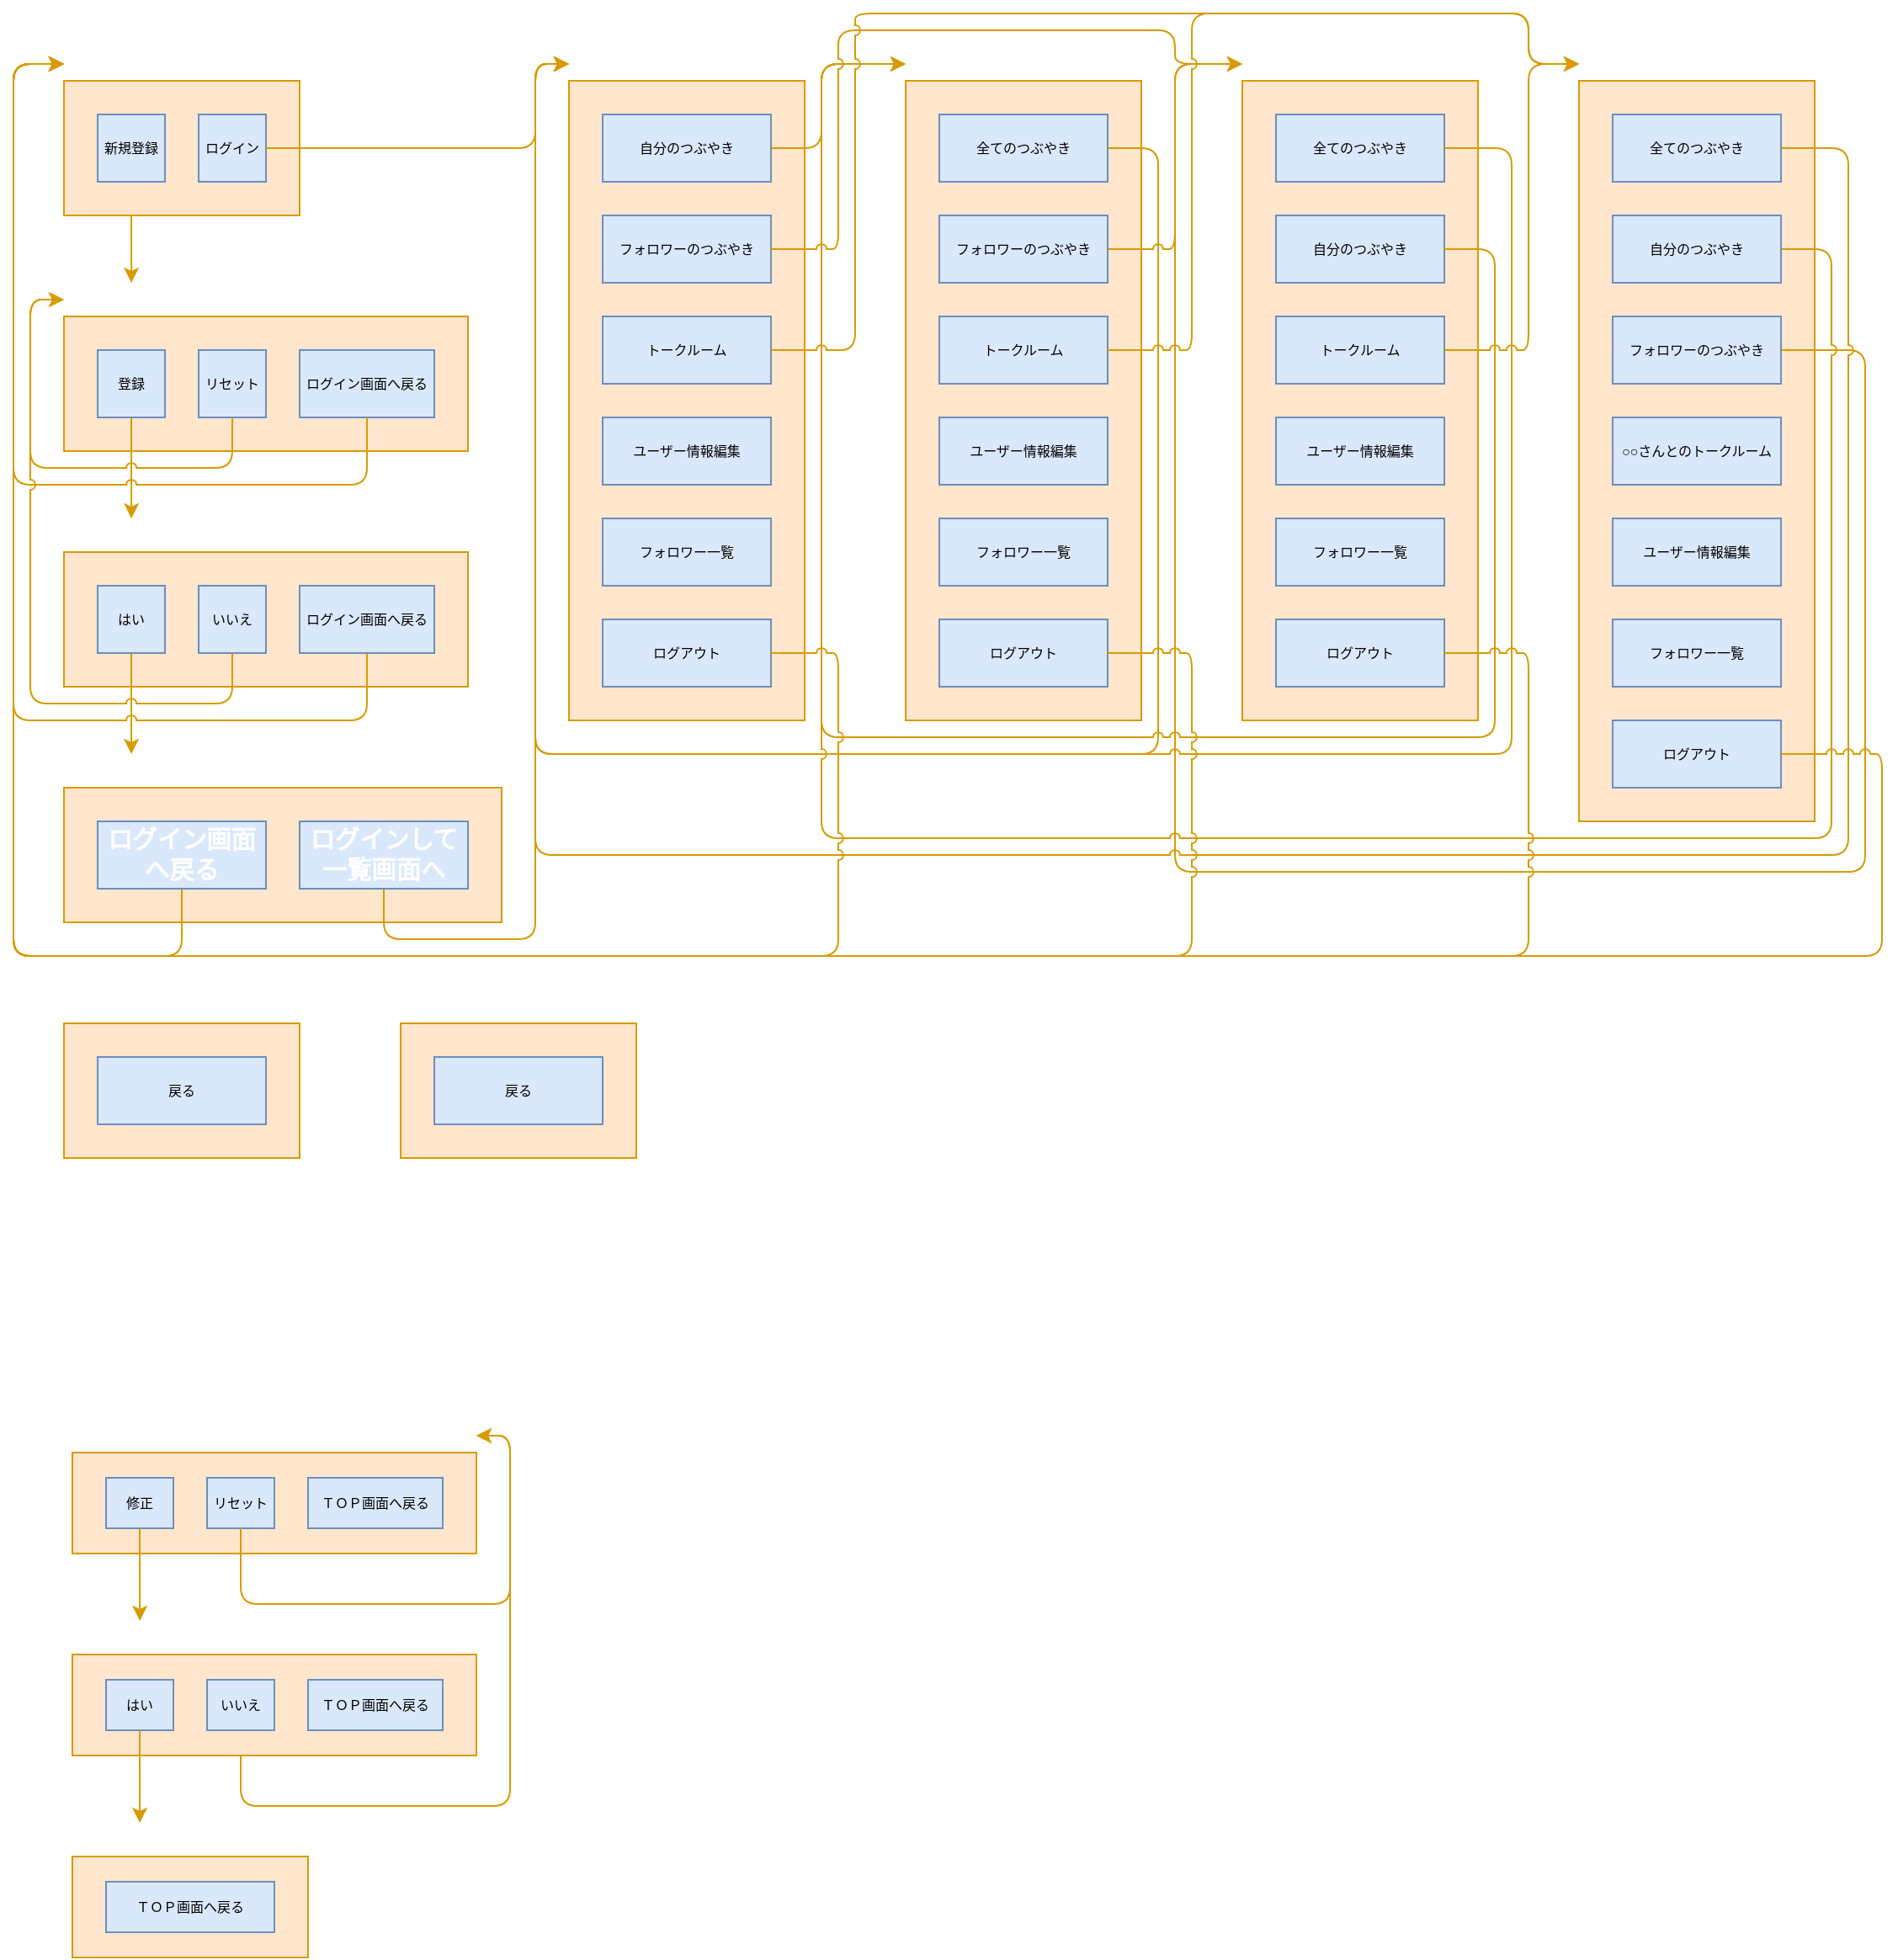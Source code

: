<mxfile>
    <diagram id="AWOF95vfsN2YZdQ41-am" name="ページ1">
        <mxGraphModel dx="771" dy="437" grid="1" gridSize="5" guides="1" tooltips="1" connect="1" arrows="1" fold="1" page="1" pageScale="1" pageWidth="1169" pageHeight="827" math="0" shadow="0">
            <root>
                <mxCell id="0"/>
                <mxCell id="1" parent="0"/>
                <mxCell id="156" value="" style="rounded=0;whiteSpace=wrap;html=1;fontSize=8;fillColor=#ffe6cc;strokeColor=#d79b00;container=0;" vertex="1" parent="1">
                    <mxGeometry x="960" y="60" width="140" height="440" as="geometry"/>
                </mxCell>
                <mxCell id="177" value="" style="endArrow=classic;html=1;fontColor=#000000;edgeStyle=orthogonalEdgeStyle;fillColor=#ffe6cc;strokeColor=#d79b00;entryX=0;entryY=0.5;entryDx=0;entryDy=0;startArrow=none;rounded=1;jumpStyle=arc;exitX=1;exitY=0.5;exitDx=0;exitDy=0;" edge="1" parent="1" source="157" target="146">
                    <mxGeometry width="50" height="50" relative="1" as="geometry">
                        <mxPoint x="1085" y="165.0" as="sourcePoint"/>
                        <mxPoint x="565" y="55" as="targetPoint"/>
                        <Array as="points">
                            <mxPoint x="1130" y="220"/>
                            <mxPoint x="1130" y="530"/>
                            <mxPoint x="720" y="530"/>
                            <mxPoint x="720" y="50"/>
                        </Array>
                    </mxGeometry>
                </mxCell>
                <mxCell id="147" value="" style="rounded=0;whiteSpace=wrap;html=1;fontSize=8;fillColor=#ffe6cc;strokeColor=#d79b00;container=0;" vertex="1" parent="1">
                    <mxGeometry x="760" y="60" width="140" height="380" as="geometry"/>
                </mxCell>
                <mxCell id="94" value="" style="rounded=0;whiteSpace=wrap;html=1;fontSize=8;fillColor=#ffe6cc;strokeColor=#d79b00;container=0;" parent="1" vertex="1">
                    <mxGeometry x="360" y="60" width="140" height="380" as="geometry"/>
                </mxCell>
                <mxCell id="138" value="" style="rounded=0;whiteSpace=wrap;html=1;fontSize=8;fillColor=#ffe6cc;strokeColor=#d79b00;container=0;" vertex="1" parent="1">
                    <mxGeometry x="560" y="60" width="140" height="380" as="geometry"/>
                </mxCell>
                <mxCell id="78" value="" style="rounded=0;whiteSpace=wrap;html=1;fontSize=8;fillColor=#ffe6cc;strokeColor=#d79b00;container=0;" parent="1" vertex="1">
                    <mxGeometry x="60" y="480" width="260" height="80" as="geometry"/>
                </mxCell>
                <mxCell id="65" value="" style="rounded=0;whiteSpace=wrap;html=1;fontSize=8;fillColor=#ffe6cc;strokeColor=#d79b00;container=0;" parent="1" vertex="1">
                    <mxGeometry x="60" y="200" width="240" height="80" as="geometry"/>
                </mxCell>
                <mxCell id="72" value="" style="rounded=0;whiteSpace=wrap;html=1;fontSize=8;fillColor=#ffe6cc;strokeColor=#d79b00;container=0;" parent="1" vertex="1">
                    <mxGeometry x="60" y="340" width="240" height="80" as="geometry"/>
                </mxCell>
                <mxCell id="86" value="" style="endArrow=classic;html=1;fontSize=8;fontColor=#FFFFFF;fillColor=#ffe6cc;strokeColor=#d79b00;exitX=0.5;exitY=1;exitDx=0;exitDy=0;entryX=0.167;entryY=0;entryDx=0;entryDy=0;entryPerimeter=0;" parent="1" source="59" target="64" edge="1">
                    <mxGeometry width="50" height="50" relative="1" as="geometry">
                        <mxPoint x="180" y="140" as="sourcePoint"/>
                        <mxPoint x="100" y="150" as="targetPoint"/>
                        <Array as="points">
                            <mxPoint x="100" y="140"/>
                        </Array>
                    </mxGeometry>
                </mxCell>
                <mxCell id="87" value="" style="endArrow=classic;html=1;fontSize=8;fontColor=#FFFFFF;fillColor=#ffe6cc;strokeColor=#d79b00;exitX=0.5;exitY=1;exitDx=0;exitDy=0;entryX=0.167;entryY=0;entryDx=0;entryDy=0;entryPerimeter=0;" parent="1" source="66" target="71" edge="1">
                    <mxGeometry width="50" height="50" relative="1" as="geometry">
                        <mxPoint x="120" y="240" as="sourcePoint"/>
                        <mxPoint x="100" y="270" as="targetPoint"/>
                    </mxGeometry>
                </mxCell>
                <mxCell id="88" value="" style="endArrow=classic;html=1;fontSize=8;fontColor=#FFFFFF;fillColor=#ffe6cc;strokeColor=#d79b00;exitX=0.5;exitY=1;exitDx=0;exitDy=0;entryX=0.286;entryY=0;entryDx=0;entryDy=0;entryPerimeter=0;" parent="1" source="73" target="77" edge="1">
                    <mxGeometry width="50" height="50" relative="1" as="geometry">
                        <mxPoint x="129.79" y="420" as="sourcePoint"/>
                        <mxPoint x="110" y="430" as="targetPoint"/>
                    </mxGeometry>
                </mxCell>
                <mxCell id="89" value="" style="endArrow=classic;html=1;fontColor=#000000;edgeStyle=orthogonalEdgeStyle;fillColor=#ffe6cc;strokeColor=#d79b00;exitX=0.5;exitY=1;exitDx=0;exitDy=0;entryX=0;entryY=0.5;entryDx=0;entryDy=0;startArrow=none;jumpStyle=arc;" parent="1" source="75" target="53" edge="1">
                    <mxGeometry width="50" height="50" relative="1" as="geometry">
                        <mxPoint x="360" y="390" as="sourcePoint"/>
                        <mxPoint x="320" y="215" as="targetPoint"/>
                        <Array as="points">
                            <mxPoint x="240" y="440"/>
                            <mxPoint x="30" y="440"/>
                            <mxPoint x="30" y="50"/>
                        </Array>
                    </mxGeometry>
                </mxCell>
                <mxCell id="90" value="" style="endArrow=classic;html=1;fontColor=#000000;edgeStyle=orthogonalEdgeStyle;fillColor=#ffe6cc;strokeColor=#d79b00;exitX=0.5;exitY=1;exitDx=0;exitDy=0;entryX=0;entryY=0.5;entryDx=0;entryDy=0;startArrow=none;" parent="1" source="83" target="53" edge="1">
                    <mxGeometry width="50" height="50" relative="1" as="geometry">
                        <mxPoint x="280" y="425" as="sourcePoint"/>
                        <mxPoint x="240" y="130" as="targetPoint"/>
                        <Array as="points">
                            <mxPoint x="130" y="580"/>
                            <mxPoint x="30" y="580"/>
                            <mxPoint x="30" y="50"/>
                        </Array>
                    </mxGeometry>
                </mxCell>
                <mxCell id="oCPEhIQWPrA4YWk7pMoZ-118" value="" style="group" parent="1" vertex="1" connectable="0">
                    <mxGeometry x="65" y="855" width="240" height="80" as="geometry"/>
                </mxCell>
                <mxCell id="oCPEhIQWPrA4YWk7pMoZ-119" value="ユーザー情報編集画面" style="text;html=1;strokeColor=none;fillColor=none;align=left;verticalAlign=middle;whiteSpace=wrap;rounded=0;fontSize=8;fontColor=#FFFFFF;fontStyle=1;container=0;" parent="oCPEhIQWPrA4YWk7pMoZ-118" vertex="1">
                    <mxGeometry width="240" height="20" as="geometry"/>
                </mxCell>
                <mxCell id="oCPEhIQWPrA4YWk7pMoZ-120" value="" style="rounded=0;whiteSpace=wrap;html=1;fontSize=8;fillColor=#ffe6cc;strokeColor=#d79b00;container=0;" parent="oCPEhIQWPrA4YWk7pMoZ-118" vertex="1">
                    <mxGeometry y="20" width="240" height="60" as="geometry"/>
                </mxCell>
                <mxCell id="oCPEhIQWPrA4YWk7pMoZ-121" value="修正" style="whiteSpace=wrap;html=1;fillColor=#dae8fc;strokeColor=#6c8ebf;fontColor=#000000;fontSize=8;container=0;" parent="oCPEhIQWPrA4YWk7pMoZ-118" vertex="1">
                    <mxGeometry x="20" y="35" width="40" height="30" as="geometry"/>
                </mxCell>
                <mxCell id="oCPEhIQWPrA4YWk7pMoZ-122" value="リセット" style="whiteSpace=wrap;html=1;fillColor=#dae8fc;strokeColor=#6c8ebf;fontColor=#000000;fontSize=8;container=0;" parent="oCPEhIQWPrA4YWk7pMoZ-118" vertex="1">
                    <mxGeometry x="80" y="35" width="40" height="30" as="geometry"/>
                </mxCell>
                <mxCell id="oCPEhIQWPrA4YWk7pMoZ-123" value="ＴＯＰ画面へ戻る" style="whiteSpace=wrap;html=1;fillColor=#dae8fc;strokeColor=#6c8ebf;fontColor=#000000;fontSize=8;" parent="oCPEhIQWPrA4YWk7pMoZ-118" vertex="1">
                    <mxGeometry x="140" y="35" width="80" height="30" as="geometry"/>
                </mxCell>
                <mxCell id="oCPEhIQWPrA4YWk7pMoZ-124" value="" style="endArrow=classic;html=1;fontColor=#000000;edgeStyle=orthogonalEdgeStyle;fillColor=#ffe6cc;strokeColor=#d79b00;exitX=0.5;exitY=1;exitDx=0;exitDy=0;entryX=1;entryY=0.5;entryDx=0;entryDy=0;startArrow=none;jumpStyle=arc;" parent="oCPEhIQWPrA4YWk7pMoZ-118" source="oCPEhIQWPrA4YWk7pMoZ-122" target="oCPEhIQWPrA4YWk7pMoZ-119" edge="1">
                    <mxGeometry width="50" height="50" relative="1" as="geometry">
                        <mxPoint x="110" y="195" as="sourcePoint"/>
                        <mxPoint x="130" y="20" as="targetPoint"/>
                        <Array as="points">
                            <mxPoint x="100" y="110"/>
                            <mxPoint x="260" y="110"/>
                            <mxPoint x="260" y="10"/>
                        </Array>
                    </mxGeometry>
                </mxCell>
                <mxCell id="oCPEhIQWPrA4YWk7pMoZ-136" value="" style="endArrow=classic;html=1;fontSize=8;fontColor=#FFFFFF;fillColor=#ffe6cc;strokeColor=#d79b00;exitX=0.5;exitY=1;exitDx=0;exitDy=0;entryX=0.167;entryY=0;entryDx=0;entryDy=0;entryPerimeter=0;" parent="1" source="oCPEhIQWPrA4YWk7pMoZ-121" target="oCPEhIQWPrA4YWk7pMoZ-126" edge="1">
                    <mxGeometry width="50" height="50" relative="1" as="geometry">
                        <mxPoint x="125" y="935" as="sourcePoint"/>
                        <mxPoint x="105" y="965" as="targetPoint"/>
                    </mxGeometry>
                </mxCell>
                <mxCell id="oCPEhIQWPrA4YWk7pMoZ-138" value="" style="endArrow=classic;html=1;fontColor=#000000;edgeStyle=orthogonalEdgeStyle;fillColor=#ffe6cc;strokeColor=#d79b00;exitX=0.5;exitY=1;exitDx=0;exitDy=0;entryX=1;entryY=0.5;entryDx=0;entryDy=0;startArrow=none;jumpStyle=arc;" parent="1" source="oCPEhIQWPrA4YWk7pMoZ-129" target="oCPEhIQWPrA4YWk7pMoZ-119" edge="1">
                    <mxGeometry width="50" height="50" relative="1" as="geometry">
                        <mxPoint x="215.0" y="1210" as="sourcePoint"/>
                        <mxPoint x="235.0" y="765" as="targetPoint"/>
                        <Array as="points">
                            <mxPoint x="165" y="1085"/>
                            <mxPoint x="325" y="1085"/>
                            <mxPoint x="325" y="865"/>
                        </Array>
                    </mxGeometry>
                </mxCell>
                <mxCell id="97" value="" style="endArrow=classic;html=1;fontColor=#000000;edgeStyle=orthogonalEdgeStyle;fillColor=#ffe6cc;strokeColor=#d79b00;entryX=0;entryY=0.5;entryDx=0;entryDy=0;startArrow=none;exitX=0.5;exitY=1;exitDx=0;exitDy=0;rounded=1;jumpStyle=arc;" parent="1" source="82" target="93" edge="1">
                    <mxGeometry width="50" height="50" relative="1" as="geometry">
                        <mxPoint x="190" y="450" as="sourcePoint"/>
                        <mxPoint x="270" y="90" as="targetPoint"/>
                        <Array as="points">
                            <mxPoint x="250" y="570"/>
                            <mxPoint x="340" y="570"/>
                            <mxPoint x="340" y="50"/>
                        </Array>
                    </mxGeometry>
                </mxCell>
                <mxCell id="64" value="ユーザー登録画面" style="text;html=1;strokeColor=none;fillColor=none;align=left;verticalAlign=middle;whiteSpace=wrap;rounded=0;fontSize=8;fontColor=#FFFFFF;fontStyle=1;container=0;" parent="1" vertex="1">
                    <mxGeometry x="60" y="180" width="240" height="20" as="geometry"/>
                </mxCell>
                <mxCell id="66" value="登録" style="whiteSpace=wrap;html=1;fillColor=#dae8fc;strokeColor=#6c8ebf;fontColor=#000000;fontSize=8;container=0;" parent="1" vertex="1">
                    <mxGeometry x="80" y="220" width="40" height="40" as="geometry"/>
                </mxCell>
                <mxCell id="67" value="リセット" style="whiteSpace=wrap;html=1;fillColor=#dae8fc;strokeColor=#6c8ebf;fontColor=#000000;fontSize=8;container=0;" parent="1" vertex="1">
                    <mxGeometry x="140" y="220" width="40" height="40" as="geometry"/>
                </mxCell>
                <mxCell id="68" value="ログイン画面へ戻る" style="whiteSpace=wrap;html=1;fillColor=#dae8fc;strokeColor=#6c8ebf;fontColor=#000000;fontSize=8;container=0;" parent="1" vertex="1">
                    <mxGeometry x="200" y="220" width="80" height="40" as="geometry"/>
                </mxCell>
                <mxCell id="100" value="" style="endArrow=classic;html=1;fontColor=#000000;edgeStyle=orthogonalEdgeStyle;fillColor=#ffe6cc;strokeColor=#d79b00;exitX=0.5;exitY=1;exitDx=0;exitDy=0;entryX=0;entryY=0.5;entryDx=0;entryDy=0;startArrow=none;jumpStyle=arc;" parent="1" source="67" target="64" edge="1">
                    <mxGeometry width="50" height="50" relative="1" as="geometry">
                        <mxPoint x="170" y="375" as="sourcePoint"/>
                        <mxPoint x="190" y="200" as="targetPoint"/>
                        <Array as="points">
                            <mxPoint x="160" y="290"/>
                            <mxPoint x="40" y="290"/>
                            <mxPoint x="40" y="190"/>
                        </Array>
                    </mxGeometry>
                </mxCell>
                <mxCell id="71" value="ユーザー登録確認画面" style="text;html=1;strokeColor=none;fillColor=none;align=left;verticalAlign=middle;whiteSpace=wrap;rounded=0;fontSize=8;fontColor=#FFFFFF;fontStyle=1;container=0;" parent="1" vertex="1">
                    <mxGeometry x="60" y="320" width="240" height="20" as="geometry"/>
                </mxCell>
                <mxCell id="73" value="はい" style="whiteSpace=wrap;html=1;fillColor=#dae8fc;strokeColor=#6c8ebf;fontColor=#000000;fontSize=8;container=0;" parent="1" vertex="1">
                    <mxGeometry x="80" y="360" width="40" height="40" as="geometry"/>
                </mxCell>
                <mxCell id="74" value="いいえ" style="whiteSpace=wrap;html=1;fillColor=#dae8fc;strokeColor=#6c8ebf;fontColor=#000000;fontSize=8;container=0;" parent="1" vertex="1">
                    <mxGeometry x="140" y="360" width="40" height="40" as="geometry"/>
                </mxCell>
                <mxCell id="75" value="ログイン画面へ戻る" style="whiteSpace=wrap;html=1;fillColor=#dae8fc;strokeColor=#6c8ebf;fontColor=#000000;fontSize=8;container=0;" parent="1" vertex="1">
                    <mxGeometry x="200" y="360" width="80" height="40" as="geometry"/>
                </mxCell>
                <mxCell id="77" value="ユーザー登録完了画面" style="text;html=1;strokeColor=none;fillColor=none;align=left;verticalAlign=middle;whiteSpace=wrap;rounded=0;fontSize=8;fontColor=#FFFFFF;fontStyle=1;container=0;" parent="1" vertex="1">
                    <mxGeometry x="60" y="460" width="140" height="20" as="geometry"/>
                </mxCell>
                <mxCell id="82" value="&lt;p style=&quot;margin-top: 0pt; margin-bottom: 0pt; margin-left: 0in; text-indent: 0in;&quot;&gt;&lt;span style=&quot;font-size:11.0pt;font-family:&lt;br/&gt;游ゴシック;mso-ascii-font-family:Calibri;mso-fareast-font-family:游ゴシック;mso-bidi-font-family:&lt;br/&gt;+mn-cs;mso-ascii-theme-font:minor-latin;mso-fareast-theme-font:minor-fareast;&lt;br/&gt;mso-bidi-theme-font:minor-bidi;color:white;mso-color-index:14;language:ja;&lt;br/&gt;text-combine:letters;font-weight:bold;mso-style-textfill-type:solid;mso-style-textfill-fill-themecolor:&lt;br/&gt;light1;mso-style-textfill-fill-color:white;mso-style-textfill-fill-alpha:100.0%&quot;&gt;ログインして一覧画面へ&lt;/span&gt;&lt;/p&gt;" style="whiteSpace=wrap;html=1;fillColor=#dae8fc;strokeColor=#6c8ebf;fontColor=#000000;fontSize=8;container=0;" parent="1" vertex="1">
                    <mxGeometry x="200" y="500" width="100" height="40" as="geometry"/>
                </mxCell>
                <mxCell id="83" value="&lt;p style=&quot;margin-top: 0pt; margin-bottom: 0pt; margin-left: 0in; text-indent: 0in;&quot;&gt;&lt;span style=&quot;font-size:11.0pt;font-family:&lt;br/&gt;游ゴシック;mso-ascii-font-family:Calibri;mso-fareast-font-family:游ゴシック;mso-bidi-font-family:&lt;br/&gt;+mn-cs;mso-ascii-theme-font:minor-latin;mso-fareast-theme-font:minor-fareast;&lt;br/&gt;mso-bidi-theme-font:minor-bidi;color:white;mso-color-index:14;language:ja;&lt;br/&gt;text-combine:letters;font-weight:bold;mso-style-textfill-type:solid;mso-style-textfill-fill-themecolor:&lt;br/&gt;light1;mso-style-textfill-fill-color:white;mso-style-textfill-fill-alpha:100.0%&quot;&gt;ログイン画面へ戻る&lt;/span&gt;&lt;/p&gt;" style="whiteSpace=wrap;html=1;fillColor=#dae8fc;strokeColor=#6c8ebf;fontColor=#000000;fontSize=8;container=0;" parent="1" vertex="1">
                    <mxGeometry x="80" y="500" width="100" height="40" as="geometry"/>
                </mxCell>
                <mxCell id="107" value="" style="group" vertex="1" connectable="0" parent="1">
                    <mxGeometry x="60" y="40" width="140" height="100" as="geometry"/>
                </mxCell>
                <mxCell id="54" value="" style="rounded=0;whiteSpace=wrap;html=1;fontSize=8;fillColor=#ffe6cc;strokeColor=#d79b00;container=0;" parent="107" vertex="1">
                    <mxGeometry y="20" width="140" height="80" as="geometry"/>
                </mxCell>
                <mxCell id="53" value="ログイン画面" style="text;html=1;strokeColor=none;fillColor=none;align=left;verticalAlign=middle;whiteSpace=wrap;rounded=0;fontSize=8;fontColor=#FFFFFF;fontStyle=1;container=0;" parent="107" vertex="1">
                    <mxGeometry width="140" height="20" as="geometry"/>
                </mxCell>
                <mxCell id="59" value="新規登録" style="whiteSpace=wrap;html=1;fillColor=#dae8fc;strokeColor=#6c8ebf;fontColor=#000000;fontSize=8;container=0;" parent="107" vertex="1">
                    <mxGeometry x="20" y="40" width="40" height="40" as="geometry"/>
                </mxCell>
                <mxCell id="60" value="ログイン" style="whiteSpace=wrap;html=1;fillColor=#dae8fc;strokeColor=#6c8ebf;fontColor=#000000;fontSize=8;container=0;" parent="107" vertex="1">
                    <mxGeometry x="80" y="40" width="40" height="40" as="geometry"/>
                </mxCell>
                <mxCell id="98" value="" style="endArrow=classic;html=1;fontColor=#000000;edgeStyle=orthogonalEdgeStyle;fillColor=#ffe6cc;strokeColor=#d79b00;startArrow=none;exitX=1;exitY=0.5;exitDx=0;exitDy=0;entryX=0;entryY=0.5;entryDx=0;entryDy=0;noJump=0;jumpStyle=arc;" parent="1" source="60" target="93" edge="1">
                    <mxGeometry width="50" height="50" relative="1" as="geometry">
                        <mxPoint x="230" y="100" as="sourcePoint"/>
                        <mxPoint x="370" y="20" as="targetPoint"/>
                        <Array as="points">
                            <mxPoint x="340" y="100"/>
                            <mxPoint x="340" y="50"/>
                        </Array>
                    </mxGeometry>
                </mxCell>
                <mxCell id="85" value="" style="endArrow=classic;html=1;fontColor=#000000;edgeStyle=orthogonalEdgeStyle;fillColor=#ffe6cc;strokeColor=#d79b00;exitX=0.5;exitY=1;exitDx=0;exitDy=0;entryX=0;entryY=0.5;entryDx=0;entryDy=0;startArrow=none;jumpStyle=arc;" parent="1" source="68" target="53" edge="1">
                    <mxGeometry width="50" height="50" relative="1" as="geometry">
                        <mxPoint x="320" y="430.03" as="sourcePoint"/>
                        <mxPoint x="419.68" y="201.38" as="targetPoint"/>
                        <Array as="points">
                            <mxPoint x="240" y="300"/>
                            <mxPoint x="30" y="300"/>
                            <mxPoint x="30" y="50"/>
                        </Array>
                    </mxGeometry>
                </mxCell>
                <mxCell id="99" value="" style="endArrow=classic;html=1;fontColor=#000000;edgeStyle=orthogonalEdgeStyle;fillColor=#ffe6cc;strokeColor=#d79b00;exitX=0.5;exitY=1;exitDx=0;exitDy=0;entryX=0;entryY=0.5;entryDx=0;entryDy=0;startArrow=none;jumpStyle=arc;" parent="1" source="74" target="64" edge="1">
                    <mxGeometry width="50" height="50" relative="1" as="geometry">
                        <mxPoint x="210.0" y="515" as="sourcePoint"/>
                        <mxPoint x="230.0" y="70" as="targetPoint"/>
                        <Array as="points">
                            <mxPoint x="160" y="430"/>
                            <mxPoint x="40" y="430"/>
                            <mxPoint x="40" y="190"/>
                        </Array>
                    </mxGeometry>
                </mxCell>
                <mxCell id="109" value="" style="group" vertex="1" connectable="0" parent="1">
                    <mxGeometry x="65" y="975" width="240" height="200" as="geometry"/>
                </mxCell>
                <mxCell id="oCPEhIQWPrA4YWk7pMoZ-152" value="" style="group" parent="109" vertex="1" connectable="0">
                    <mxGeometry y="120" width="140" height="80" as="geometry"/>
                </mxCell>
                <mxCell id="oCPEhIQWPrA4YWk7pMoZ-132" value="ユーザー情報編集完了画面" style="text;html=1;strokeColor=none;fillColor=none;align=left;verticalAlign=middle;whiteSpace=wrap;rounded=0;fontSize=8;fontColor=#FFFFFF;fontStyle=1;container=0;" parent="oCPEhIQWPrA4YWk7pMoZ-152" vertex="1">
                    <mxGeometry width="140" height="20" as="geometry"/>
                </mxCell>
                <mxCell id="oCPEhIQWPrA4YWk7pMoZ-133" value="" style="rounded=0;whiteSpace=wrap;html=1;fontSize=8;fillColor=#ffe6cc;strokeColor=#d79b00;container=0;" parent="oCPEhIQWPrA4YWk7pMoZ-152" vertex="1">
                    <mxGeometry y="20" width="140" height="60" as="geometry"/>
                </mxCell>
                <mxCell id="oCPEhIQWPrA4YWk7pMoZ-134" value="&lt;p style=&quot;margin-top: 0pt; margin-bottom: 0pt; margin-left: 0in; text-indent: 0in;&quot;&gt;ＴＯＰ画面へ戻る&lt;br&gt;&lt;/p&gt;" style="whiteSpace=wrap;html=1;fillColor=#dae8fc;strokeColor=#6c8ebf;fontColor=#000000;fontSize=8;container=0;" parent="oCPEhIQWPrA4YWk7pMoZ-152" vertex="1">
                    <mxGeometry x="20" y="35" width="100" height="30" as="geometry"/>
                </mxCell>
                <mxCell id="oCPEhIQWPrA4YWk7pMoZ-125" value="" style="group" parent="109" vertex="1" connectable="0">
                    <mxGeometry width="240" height="80" as="geometry"/>
                </mxCell>
                <mxCell id="oCPEhIQWPrA4YWk7pMoZ-126" value="ユーザー情報編集確認画面" style="text;html=1;strokeColor=none;fillColor=none;align=left;verticalAlign=middle;whiteSpace=wrap;rounded=0;fontSize=8;fontColor=#FFFFFF;fontStyle=1;container=0;" parent="oCPEhIQWPrA4YWk7pMoZ-125" vertex="1">
                    <mxGeometry width="240" height="20" as="geometry"/>
                </mxCell>
                <mxCell id="oCPEhIQWPrA4YWk7pMoZ-127" value="" style="rounded=0;whiteSpace=wrap;html=1;fontSize=8;fillColor=#ffe6cc;strokeColor=#d79b00;container=0;" parent="oCPEhIQWPrA4YWk7pMoZ-125" vertex="1">
                    <mxGeometry y="20" width="240" height="60" as="geometry"/>
                </mxCell>
                <mxCell id="oCPEhIQWPrA4YWk7pMoZ-128" value="はい" style="whiteSpace=wrap;html=1;fillColor=#dae8fc;strokeColor=#6c8ebf;fontColor=#000000;fontSize=8;container=0;" parent="oCPEhIQWPrA4YWk7pMoZ-125" vertex="1">
                    <mxGeometry x="20" y="35" width="40" height="30" as="geometry"/>
                </mxCell>
                <mxCell id="oCPEhIQWPrA4YWk7pMoZ-129" value="いいえ" style="whiteSpace=wrap;html=1;fillColor=#dae8fc;strokeColor=#6c8ebf;fontColor=#000000;fontSize=8;container=0;" parent="oCPEhIQWPrA4YWk7pMoZ-125" vertex="1">
                    <mxGeometry x="80" y="35" width="40" height="30" as="geometry"/>
                </mxCell>
                <mxCell id="oCPEhIQWPrA4YWk7pMoZ-130" value="ＴＯＰ画面へ戻る" style="whiteSpace=wrap;html=1;fillColor=#dae8fc;strokeColor=#6c8ebf;fontColor=#000000;fontSize=8;" parent="oCPEhIQWPrA4YWk7pMoZ-125" vertex="1">
                    <mxGeometry x="140" y="35" width="80" height="30" as="geometry"/>
                </mxCell>
                <mxCell id="oCPEhIQWPrA4YWk7pMoZ-137" value="" style="endArrow=classic;html=1;fontSize=8;fontColor=#FFFFFF;fillColor=#ffe6cc;strokeColor=#d79b00;exitX=0.5;exitY=1;exitDx=0;exitDy=0;entryX=0.286;entryY=0;entryDx=0;entryDy=0;entryPerimeter=0;" parent="109" source="oCPEhIQWPrA4YWk7pMoZ-128" target="oCPEhIQWPrA4YWk7pMoZ-132" edge="1">
                    <mxGeometry width="50" height="50" relative="1" as="geometry">
                        <mxPoint x="69.79" y="100" as="sourcePoint"/>
                        <mxPoint x="50" y="110" as="targetPoint"/>
                    </mxGeometry>
                </mxCell>
                <mxCell id="166" value="" style="endArrow=classic;html=1;fontColor=#000000;edgeStyle=orthogonalEdgeStyle;fillColor=#ffe6cc;strokeColor=#d79b00;entryX=0;entryY=0.5;entryDx=0;entryDy=0;startArrow=none;rounded=1;jumpStyle=arc;exitX=1;exitY=0.5;exitDx=0;exitDy=0;" edge="1" parent="1" source="96" target="137">
                    <mxGeometry width="50" height="50" relative="1" as="geometry">
                        <mxPoint x="515" y="125" as="sourcePoint"/>
                        <mxPoint x="545.0" y="60" as="targetPoint"/>
                        <Array as="points">
                            <mxPoint x="510" y="100"/>
                            <mxPoint x="510" y="50"/>
                        </Array>
                    </mxGeometry>
                </mxCell>
                <mxCell id="167" value="" style="endArrow=classic;html=1;fontColor=#000000;edgeStyle=orthogonalEdgeStyle;fillColor=#ffe6cc;strokeColor=#d79b00;entryX=0;entryY=0.5;entryDx=0;entryDy=0;startArrow=none;rounded=1;jumpStyle=arc;exitX=1;exitY=0.5;exitDx=0;exitDy=0;" edge="1" parent="1" source="140" target="93">
                    <mxGeometry width="50" height="50" relative="1" as="geometry">
                        <mxPoint x="685" y="100" as="sourcePoint"/>
                        <mxPoint x="765" y="50" as="targetPoint"/>
                        <Array as="points">
                            <mxPoint x="710" y="100"/>
                            <mxPoint x="710" y="460"/>
                            <mxPoint x="340" y="460"/>
                            <mxPoint x="340" y="50"/>
                        </Array>
                    </mxGeometry>
                </mxCell>
                <mxCell id="169" value="" style="endArrow=classic;html=1;fontColor=#000000;edgeStyle=orthogonalEdgeStyle;fillColor=#ffe6cc;strokeColor=#d79b00;entryX=0;entryY=0.5;entryDx=0;entryDy=0;startArrow=none;rounded=1;jumpStyle=arc;exitX=1;exitY=0.5;exitDx=0;exitDy=0;" edge="1" parent="1" source="141" target="146">
                    <mxGeometry width="50" height="50" relative="1" as="geometry">
                        <mxPoint x="710" y="165" as="sourcePoint"/>
                        <mxPoint x="990" y="55" as="targetPoint"/>
                        <Array as="points">
                            <mxPoint x="720" y="160"/>
                            <mxPoint x="720" y="50"/>
                        </Array>
                    </mxGeometry>
                </mxCell>
                <mxCell id="173" value="" style="endArrow=classic;html=1;fontColor=#000000;edgeStyle=orthogonalEdgeStyle;fillColor=#ffe6cc;strokeColor=#d79b00;entryX=0;entryY=0.5;entryDx=0;entryDy=0;startArrow=none;rounded=1;jumpStyle=arc;exitX=1;exitY=0.5;exitDx=0;exitDy=0;" edge="1" parent="1" source="158" target="93">
                    <mxGeometry width="50" height="50" relative="1" as="geometry">
                        <mxPoint x="1120" y="205" as="sourcePoint"/>
                        <mxPoint x="800" y="155" as="targetPoint"/>
                        <Array as="points">
                            <mxPoint x="1120" y="100"/>
                            <mxPoint x="1120" y="520"/>
                            <mxPoint x="340" y="520"/>
                            <mxPoint x="340" y="50"/>
                        </Array>
                    </mxGeometry>
                </mxCell>
                <mxCell id="174" value="" style="endArrow=classic;html=1;fontColor=#000000;edgeStyle=orthogonalEdgeStyle;fillColor=#ffe6cc;strokeColor=#d79b00;entryX=0;entryY=0.5;entryDx=0;entryDy=0;startArrow=none;rounded=1;jumpStyle=arc;exitX=1;exitY=0.5;exitDx=0;exitDy=0;" edge="1" parent="1" source="149" target="93">
                    <mxGeometry width="50" height="50" relative="1" as="geometry">
                        <mxPoint x="935" y="205" as="sourcePoint"/>
                        <mxPoint x="615" y="155" as="targetPoint"/>
                        <Array as="points">
                            <mxPoint x="920" y="100"/>
                            <mxPoint x="920" y="460"/>
                            <mxPoint x="340" y="460"/>
                            <mxPoint x="340" y="50"/>
                        </Array>
                    </mxGeometry>
                </mxCell>
                <mxCell id="175" value="" style="endArrow=classic;html=1;fontColor=#000000;edgeStyle=orthogonalEdgeStyle;fillColor=#ffe6cc;strokeColor=#d79b00;entryX=0;entryY=0.5;entryDx=0;entryDy=0;startArrow=none;rounded=1;jumpStyle=arc;exitX=1;exitY=0.5;exitDx=0;exitDy=0;" edge="1" parent="1" source="159" target="137">
                    <mxGeometry width="50" height="50" relative="1" as="geometry">
                        <mxPoint x="885" y="165" as="sourcePoint"/>
                        <mxPoint x="565" y="55" as="targetPoint"/>
                        <Array as="points">
                            <mxPoint x="1110" y="160"/>
                            <mxPoint x="1110" y="510"/>
                            <mxPoint x="510" y="510"/>
                            <mxPoint x="510" y="50"/>
                        </Array>
                    </mxGeometry>
                </mxCell>
                <mxCell id="146" value="ＴＯＰ画面（フォロワーのつぶやき）" style="text;html=1;strokeColor=none;fillColor=none;align=left;verticalAlign=middle;whiteSpace=wrap;rounded=0;fontSize=8;fontColor=#FFFFFF;fontStyle=1;container=0;" vertex="1" parent="1">
                    <mxGeometry x="760" y="40" width="140" height="20" as="geometry"/>
                </mxCell>
                <mxCell id="148" value="&lt;p style=&quot;margin-top: 0pt; margin-bottom: 0pt; margin-left: 0in; text-indent: 0in;&quot;&gt;トークルーム&lt;/p&gt;" style="whiteSpace=wrap;html=1;fillColor=#dae8fc;strokeColor=#6c8ebf;fontColor=#000000;fontSize=8;container=0;" vertex="1" parent="1">
                    <mxGeometry x="780" y="200" width="100" height="40" as="geometry"/>
                </mxCell>
                <mxCell id="149" value="&lt;p style=&quot;margin-top: 0pt; margin-bottom: 0pt; margin-left: 0in; text-indent: 0in;&quot;&gt;全てのつぶやき&lt;br&gt;&lt;/p&gt;" style="whiteSpace=wrap;html=1;fillColor=#dae8fc;strokeColor=#6c8ebf;fontColor=#000000;fontSize=8;container=0;" vertex="1" parent="1">
                    <mxGeometry x="780" y="80" width="100" height="40" as="geometry"/>
                </mxCell>
                <mxCell id="150" value="&lt;p style=&quot;margin-top: 0pt; margin-bottom: 0pt; margin-left: 0in; text-indent: 0in;&quot;&gt;自分のつぶやき&lt;br&gt;&lt;/p&gt;" style="whiteSpace=wrap;html=1;fillColor=#dae8fc;strokeColor=#6c8ebf;fontColor=#000000;fontSize=8;container=0;" vertex="1" parent="1">
                    <mxGeometry x="780" y="140" width="100" height="40" as="geometry"/>
                </mxCell>
                <mxCell id="151" value="&lt;p style=&quot;margin-top: 0pt; margin-bottom: 0pt; margin-left: 0in; text-indent: 0in;&quot;&gt;フォロワー一覧&lt;/p&gt;" style="whiteSpace=wrap;html=1;fillColor=#dae8fc;strokeColor=#6c8ebf;fontColor=#000000;fontSize=8;container=0;" vertex="1" parent="1">
                    <mxGeometry x="780" y="320" width="100" height="40" as="geometry"/>
                </mxCell>
                <mxCell id="152" value="&lt;p style=&quot;margin-top: 0pt; margin-bottom: 0pt; margin-left: 0in; text-indent: 0in;&quot;&gt;ユーザー情報編集&lt;/p&gt;" style="whiteSpace=wrap;html=1;fillColor=#dae8fc;strokeColor=#6c8ebf;fontColor=#000000;fontSize=8;container=0;" vertex="1" parent="1">
                    <mxGeometry x="780" y="260" width="100" height="40" as="geometry"/>
                </mxCell>
                <mxCell id="153" value="&lt;p style=&quot;margin-top: 0pt; margin-bottom: 0pt; margin-left: 0in; text-indent: 0in;&quot;&gt;ログアウト&lt;/p&gt;" style="whiteSpace=wrap;html=1;fillColor=#dae8fc;strokeColor=#6c8ebf;fontColor=#000000;fontSize=8;container=0;" vertex="1" parent="1">
                    <mxGeometry x="780" y="380" width="100" height="40" as="geometry"/>
                </mxCell>
                <mxCell id="137" value="ＴＯＰ画面（自分のつぶやき）" style="text;html=1;strokeColor=none;fillColor=none;align=left;verticalAlign=middle;whiteSpace=wrap;rounded=0;fontSize=8;fontColor=#FFFFFF;fontStyle=1;container=0;" vertex="1" parent="1">
                    <mxGeometry x="560" y="40" width="140" height="20" as="geometry"/>
                </mxCell>
                <mxCell id="139" value="&lt;p style=&quot;margin-top: 0pt; margin-bottom: 0pt; margin-left: 0in; text-indent: 0in;&quot;&gt;トークルーム&lt;/p&gt;" style="whiteSpace=wrap;html=1;fillColor=#dae8fc;strokeColor=#6c8ebf;fontColor=#000000;fontSize=8;container=0;" vertex="1" parent="1">
                    <mxGeometry x="580" y="200" width="100" height="40" as="geometry"/>
                </mxCell>
                <mxCell id="140" value="&lt;p style=&quot;margin-top: 0pt; margin-bottom: 0pt; margin-left: 0in; text-indent: 0in;&quot;&gt;全てのつぶやき&lt;/p&gt;" style="whiteSpace=wrap;html=1;fillColor=#dae8fc;strokeColor=#6c8ebf;fontColor=#000000;fontSize=8;container=0;" vertex="1" parent="1">
                    <mxGeometry x="580" y="80" width="100" height="40" as="geometry"/>
                </mxCell>
                <mxCell id="141" value="&lt;p style=&quot;margin-top: 0pt; margin-bottom: 0pt; margin-left: 0in; text-indent: 0in;&quot;&gt;フォロワーのつぶやき&lt;/p&gt;" style="whiteSpace=wrap;html=1;fillColor=#dae8fc;strokeColor=#6c8ebf;fontColor=#000000;fontSize=8;container=0;" vertex="1" parent="1">
                    <mxGeometry x="580" y="140" width="100" height="40" as="geometry"/>
                </mxCell>
                <mxCell id="142" value="&lt;p style=&quot;margin-top: 0pt; margin-bottom: 0pt; margin-left: 0in; text-indent: 0in;&quot;&gt;フォロワー一覧&lt;/p&gt;" style="whiteSpace=wrap;html=1;fillColor=#dae8fc;strokeColor=#6c8ebf;fontColor=#000000;fontSize=8;container=0;" vertex="1" parent="1">
                    <mxGeometry x="580" y="320" width="100" height="40" as="geometry"/>
                </mxCell>
                <mxCell id="143" value="&lt;p style=&quot;margin-top: 0pt; margin-bottom: 0pt; margin-left: 0in; text-indent: 0in;&quot;&gt;ユーザー情報編集&lt;/p&gt;" style="whiteSpace=wrap;html=1;fillColor=#dae8fc;strokeColor=#6c8ebf;fontColor=#000000;fontSize=8;container=0;" vertex="1" parent="1">
                    <mxGeometry x="580" y="260" width="100" height="40" as="geometry"/>
                </mxCell>
                <mxCell id="144" value="&lt;p style=&quot;margin-top: 0pt; margin-bottom: 0pt; margin-left: 0in; text-indent: 0in;&quot;&gt;ログアウト&lt;/p&gt;" style="whiteSpace=wrap;html=1;fillColor=#dae8fc;strokeColor=#6c8ebf;fontColor=#000000;fontSize=8;container=0;" vertex="1" parent="1">
                    <mxGeometry x="580" y="380" width="100" height="40" as="geometry"/>
                </mxCell>
                <mxCell id="155" value="ＴＯＰ画面（トークルーム）" style="text;html=1;strokeColor=none;fillColor=none;align=left;verticalAlign=middle;whiteSpace=wrap;rounded=0;fontSize=8;fontColor=#FFFFFF;fontStyle=1;container=0;" vertex="1" parent="1">
                    <mxGeometry x="960" y="40" width="140" height="20" as="geometry"/>
                </mxCell>
                <mxCell id="157" value="&lt;p style=&quot;margin-top: 0pt; margin-bottom: 0pt; margin-left: 0in; text-indent: 0in;&quot;&gt;フォロワーのつぶやき&lt;br&gt;&lt;/p&gt;" style="whiteSpace=wrap;html=1;fillColor=#dae8fc;strokeColor=#6c8ebf;fontColor=#000000;fontSize=8;container=0;" vertex="1" parent="1">
                    <mxGeometry x="980" y="200" width="100" height="40" as="geometry"/>
                </mxCell>
                <mxCell id="158" value="&lt;p style=&quot;margin-top: 0pt; margin-bottom: 0pt; margin-left: 0in; text-indent: 0in;&quot;&gt;全てのつぶやき&lt;/p&gt;" style="whiteSpace=wrap;html=1;fillColor=#dae8fc;strokeColor=#6c8ebf;fontColor=#000000;fontSize=8;container=0;" vertex="1" parent="1">
                    <mxGeometry x="980" y="80" width="100" height="40" as="geometry"/>
                </mxCell>
                <mxCell id="159" value="&lt;p style=&quot;margin-top: 0pt; margin-bottom: 0pt; margin-left: 0in; text-indent: 0in;&quot;&gt;自分のつぶやき&lt;/p&gt;" style="whiteSpace=wrap;html=1;fillColor=#dae8fc;strokeColor=#6c8ebf;fontColor=#000000;fontSize=8;container=0;" vertex="1" parent="1">
                    <mxGeometry x="980" y="140" width="100" height="40" as="geometry"/>
                </mxCell>
                <mxCell id="160" value="&lt;p style=&quot;margin-top: 0pt; margin-bottom: 0pt; margin-left: 0in; text-indent: 0in;&quot;&gt;フォロワー一覧&lt;/p&gt;" style="whiteSpace=wrap;html=1;fillColor=#dae8fc;strokeColor=#6c8ebf;fontColor=#000000;fontSize=8;container=0;" vertex="1" parent="1">
                    <mxGeometry x="980" y="380" width="100" height="40" as="geometry"/>
                </mxCell>
                <mxCell id="161" value="&lt;p style=&quot;margin-top: 0pt; margin-bottom: 0pt; margin-left: 0in; text-indent: 0in;&quot;&gt;ユーザー情報編集&lt;/p&gt;" style="whiteSpace=wrap;html=1;fillColor=#dae8fc;strokeColor=#6c8ebf;fontColor=#000000;fontSize=8;container=0;" vertex="1" parent="1">
                    <mxGeometry x="980" y="320" width="100" height="40" as="geometry"/>
                </mxCell>
                <mxCell id="162" value="&lt;p style=&quot;margin-top: 0pt; margin-bottom: 0pt; margin-left: 0in; text-indent: 0in;&quot;&gt;ログアウト&lt;/p&gt;" style="whiteSpace=wrap;html=1;fillColor=#dae8fc;strokeColor=#6c8ebf;fontColor=#000000;fontSize=8;container=0;" vertex="1" parent="1">
                    <mxGeometry x="980" y="440" width="100" height="40" as="geometry"/>
                </mxCell>
                <mxCell id="164" value="&lt;p style=&quot;margin-top: 0pt; margin-bottom: 0pt; margin-left: 0in; text-indent: 0in;&quot;&gt;○○さんとのトークルーム&lt;br&gt;&lt;/p&gt;" style="whiteSpace=wrap;html=1;fillColor=#dae8fc;strokeColor=#6c8ebf;fontColor=#000000;fontSize=8;container=0;" vertex="1" parent="1">
                    <mxGeometry x="980" y="260" width="100" height="40" as="geometry"/>
                </mxCell>
                <mxCell id="93" value="ＴＯＰ画面（全てのつぶやき）" style="text;html=1;strokeColor=none;fillColor=none;align=left;verticalAlign=middle;whiteSpace=wrap;rounded=0;fontSize=8;fontColor=#FFFFFF;fontStyle=1;container=0;" parent="1" vertex="1">
                    <mxGeometry x="360" y="40" width="140" height="20" as="geometry"/>
                </mxCell>
                <mxCell id="95" value="&lt;p style=&quot;margin-top: 0pt; margin-bottom: 0pt; margin-left: 0in; text-indent: 0in;&quot;&gt;トークルーム&lt;/p&gt;" style="whiteSpace=wrap;html=1;fillColor=#dae8fc;strokeColor=#6c8ebf;fontColor=#000000;fontSize=8;container=0;" parent="1" vertex="1">
                    <mxGeometry x="380" y="200" width="100" height="40" as="geometry"/>
                </mxCell>
                <mxCell id="96" value="&lt;p style=&quot;margin-top: 0pt; margin-bottom: 0pt; margin-left: 0in; text-indent: 0in;&quot;&gt;自分のつぶやき&lt;/p&gt;" style="whiteSpace=wrap;html=1;fillColor=#dae8fc;strokeColor=#6c8ebf;fontColor=#000000;fontSize=8;container=0;" parent="1" vertex="1">
                    <mxGeometry x="380" y="80" width="100" height="40" as="geometry"/>
                </mxCell>
                <mxCell id="101" value="&lt;p style=&quot;margin-top: 0pt; margin-bottom: 0pt; margin-left: 0in; text-indent: 0in;&quot;&gt;フォロワーのつぶやき&lt;/p&gt;" style="whiteSpace=wrap;html=1;fillColor=#dae8fc;strokeColor=#6c8ebf;fontColor=#000000;fontSize=8;container=0;" parent="1" vertex="1">
                    <mxGeometry x="380" y="140" width="100" height="40" as="geometry"/>
                </mxCell>
                <mxCell id="102" value="&lt;p style=&quot;margin-top: 0pt; margin-bottom: 0pt; margin-left: 0in; text-indent: 0in;&quot;&gt;フォロワー一覧&lt;/p&gt;" style="whiteSpace=wrap;html=1;fillColor=#dae8fc;strokeColor=#6c8ebf;fontColor=#000000;fontSize=8;container=0;" parent="1" vertex="1">
                    <mxGeometry x="380" y="320" width="100" height="40" as="geometry"/>
                </mxCell>
                <mxCell id="103" value="&lt;p style=&quot;margin-top: 0pt; margin-bottom: 0pt; margin-left: 0in; text-indent: 0in;&quot;&gt;ユーザー情報編集&lt;/p&gt;" style="whiteSpace=wrap;html=1;fillColor=#dae8fc;strokeColor=#6c8ebf;fontColor=#000000;fontSize=8;container=0;" parent="1" vertex="1">
                    <mxGeometry x="380" y="260" width="100" height="40" as="geometry"/>
                </mxCell>
                <mxCell id="104" value="&lt;p style=&quot;margin-top: 0pt; margin-bottom: 0pt; margin-left: 0in; text-indent: 0in;&quot;&gt;ログアウト&lt;/p&gt;" style="whiteSpace=wrap;html=1;fillColor=#dae8fc;strokeColor=#6c8ebf;fontColor=#000000;fontSize=8;container=0;" parent="1" vertex="1">
                    <mxGeometry x="380" y="380" width="100" height="40" as="geometry"/>
                </mxCell>
                <mxCell id="170" value="" style="endArrow=classic;html=1;fontColor=#000000;edgeStyle=orthogonalEdgeStyle;fillColor=#ffe6cc;strokeColor=#d79b00;entryX=0;entryY=0.5;entryDx=0;entryDy=0;startArrow=none;rounded=1;jumpStyle=arc;exitX=1;exitY=0.5;exitDx=0;exitDy=0;" edge="1" parent="1" source="150" target="137">
                    <mxGeometry width="50" height="50" relative="1" as="geometry">
                        <mxPoint x="685" y="105.0" as="sourcePoint"/>
                        <mxPoint x="365.0" y="55.0" as="targetPoint"/>
                        <Array as="points">
                            <mxPoint x="910" y="160"/>
                            <mxPoint x="910" y="450"/>
                            <mxPoint x="510" y="450"/>
                            <mxPoint x="510" y="50"/>
                        </Array>
                    </mxGeometry>
                </mxCell>
                <mxCell id="168" value="" style="endArrow=classic;html=1;fontColor=#000000;edgeStyle=orthogonalEdgeStyle;fillColor=#ffe6cc;strokeColor=#d79b00;entryX=0;entryY=0.5;entryDx=0;entryDy=0;startArrow=none;rounded=1;jumpStyle=arc;exitX=1;exitY=0.5;exitDx=0;exitDy=0;" edge="1" parent="1" source="101" target="146">
                    <mxGeometry width="50" height="50" relative="1" as="geometry">
                        <mxPoint x="500" y="150" as="sourcePoint"/>
                        <mxPoint x="580" y="100" as="targetPoint"/>
                        <Array as="points">
                            <mxPoint x="520" y="160"/>
                            <mxPoint x="520" y="30"/>
                            <mxPoint x="720" y="30"/>
                            <mxPoint x="720" y="50"/>
                        </Array>
                    </mxGeometry>
                </mxCell>
                <mxCell id="172" value="" style="endArrow=classic;html=1;fontColor=#000000;edgeStyle=orthogonalEdgeStyle;fillColor=#ffe6cc;strokeColor=#d79b00;entryX=0;entryY=0.5;entryDx=0;entryDy=0;startArrow=none;rounded=1;jumpStyle=arc;exitX=1;exitY=0.5;exitDx=0;exitDy=0;" edge="1" parent="1" source="95" target="155">
                    <mxGeometry width="50" height="50" relative="1" as="geometry">
                        <mxPoint x="520" y="225" as="sourcePoint"/>
                        <mxPoint x="800" y="55" as="targetPoint"/>
                        <Array as="points">
                            <mxPoint x="530" y="220"/>
                            <mxPoint x="530" y="20"/>
                            <mxPoint x="930" y="20"/>
                            <mxPoint x="930" y="50"/>
                        </Array>
                    </mxGeometry>
                </mxCell>
                <mxCell id="176" value="" style="endArrow=classic;html=1;fontColor=#000000;edgeStyle=orthogonalEdgeStyle;fillColor=#ffe6cc;strokeColor=#d79b00;entryX=0;entryY=0.5;entryDx=0;entryDy=0;startArrow=none;rounded=1;jumpStyle=arc;exitX=1;exitY=0.5;exitDx=0;exitDy=0;" edge="1" parent="1" source="148" target="155">
                    <mxGeometry width="50" height="50" relative="1" as="geometry">
                        <mxPoint x="935" y="230" as="sourcePoint"/>
                        <mxPoint x="1015" y="120" as="targetPoint"/>
                        <Array as="points">
                            <mxPoint x="930" y="220"/>
                            <mxPoint x="930" y="50"/>
                        </Array>
                    </mxGeometry>
                </mxCell>
                <mxCell id="171" value="" style="endArrow=classic;html=1;fontColor=#000000;edgeStyle=orthogonalEdgeStyle;fillColor=#ffe6cc;strokeColor=#d79b00;entryX=0;entryY=0.5;entryDx=0;entryDy=0;startArrow=none;rounded=1;jumpStyle=arc;exitX=1;exitY=0.5;exitDx=0;exitDy=0;" edge="1" parent="1" source="139" target="155">
                    <mxGeometry width="50" height="50" relative="1" as="geometry">
                        <mxPoint x="735" y="580" as="sourcePoint"/>
                        <mxPoint x="815" y="470" as="targetPoint"/>
                        <Array as="points">
                            <mxPoint x="730" y="220"/>
                            <mxPoint x="730" y="20"/>
                            <mxPoint x="930" y="20"/>
                            <mxPoint x="930" y="50"/>
                        </Array>
                    </mxGeometry>
                </mxCell>
                <mxCell id="oCPEhIQWPrA4YWk7pMoZ-161" value="" style="rounded=0;whiteSpace=wrap;html=1;fontSize=8;fillColor=#ffe6cc;strokeColor=#d79b00;container=0;" parent="1" vertex="1">
                    <mxGeometry x="260" y="620" width="140" height="80" as="geometry"/>
                </mxCell>
                <mxCell id="oCPEhIQWPrA4YWk7pMoZ-160" value="〇〇さんとのトークルーム" style="text;html=1;strokeColor=none;fillColor=none;align=left;verticalAlign=middle;whiteSpace=wrap;rounded=0;fontSize=8;fontColor=#FFFFFF;fontStyle=1;container=0;" parent="1" vertex="1">
                    <mxGeometry x="260" y="600" width="140" height="20" as="geometry"/>
                </mxCell>
                <mxCell id="oCPEhIQWPrA4YWk7pMoZ-162" value="&lt;p style=&quot;margin-top: 0pt; margin-bottom: 0pt; margin-left: 0in; text-indent: 0in;&quot;&gt;戻る&lt;br&gt;&lt;/p&gt;" style="whiteSpace=wrap;html=1;fillColor=#dae8fc;strokeColor=#6c8ebf;fontColor=#000000;fontSize=8;container=0;" parent="1" vertex="1">
                    <mxGeometry x="280" y="640" width="100" height="40" as="geometry"/>
                </mxCell>
                <mxCell id="oCPEhIQWPrA4YWk7pMoZ-154" value="フォロワー一覧画面" style="text;html=1;strokeColor=none;fillColor=none;align=left;verticalAlign=middle;whiteSpace=wrap;rounded=0;fontSize=8;fontColor=#FFFFFF;fontStyle=1;container=0;" parent="1" vertex="1">
                    <mxGeometry x="60" y="600" width="140" height="20" as="geometry"/>
                </mxCell>
                <mxCell id="oCPEhIQWPrA4YWk7pMoZ-155" value="" style="rounded=0;whiteSpace=wrap;html=1;fontSize=8;fillColor=#ffe6cc;strokeColor=#d79b00;container=0;" parent="1" vertex="1">
                    <mxGeometry x="60" y="620" width="140" height="80" as="geometry"/>
                </mxCell>
                <mxCell id="oCPEhIQWPrA4YWk7pMoZ-156" value="&lt;p style=&quot;margin-top: 0pt; margin-bottom: 0pt; margin-left: 0in; text-indent: 0in;&quot;&gt;戻る&lt;br&gt;&lt;/p&gt;" style="whiteSpace=wrap;html=1;fillColor=#dae8fc;strokeColor=#6c8ebf;fontColor=#000000;fontSize=8;container=0;" parent="1" vertex="1">
                    <mxGeometry x="80" y="640" width="100" height="40" as="geometry"/>
                </mxCell>
                <mxCell id="178" value="" style="endArrow=classic;html=1;fontColor=#000000;edgeStyle=orthogonalEdgeStyle;fillColor=#ffe6cc;strokeColor=#d79b00;startArrow=none;exitX=1;exitY=0.5;exitDx=0;exitDy=0;entryX=0;entryY=0.5;entryDx=0;entryDy=0;noJump=0;jumpStyle=arc;" edge="1" parent="1" source="104" target="53">
                    <mxGeometry width="50" height="50" relative="1" as="geometry">
                        <mxPoint x="595" y="494.97" as="sourcePoint"/>
                        <mxPoint x="775" y="444.97" as="targetPoint"/>
                        <Array as="points">
                            <mxPoint x="520" y="400"/>
                            <mxPoint x="520" y="580"/>
                            <mxPoint x="30" y="580"/>
                            <mxPoint x="30" y="50"/>
                        </Array>
                    </mxGeometry>
                </mxCell>
                <mxCell id="179" value="" style="endArrow=classic;html=1;fontColor=#000000;edgeStyle=orthogonalEdgeStyle;fillColor=#ffe6cc;strokeColor=#d79b00;startArrow=none;exitX=1;exitY=0.5;exitDx=0;exitDy=0;noJump=0;jumpStyle=arc;entryX=0;entryY=0.5;entryDx=0;entryDy=0;" edge="1" parent="1" source="144" target="53">
                    <mxGeometry width="50" height="50" relative="1" as="geometry">
                        <mxPoint x="485" y="405" as="sourcePoint"/>
                        <mxPoint x="40" y="35" as="targetPoint"/>
                        <Array as="points">
                            <mxPoint x="730" y="400"/>
                            <mxPoint x="730" y="580"/>
                            <mxPoint x="30" y="580"/>
                            <mxPoint x="30" y="50"/>
                        </Array>
                    </mxGeometry>
                </mxCell>
                <mxCell id="180" value="" style="endArrow=classic;html=1;fontColor=#000000;edgeStyle=orthogonalEdgeStyle;fillColor=#ffe6cc;strokeColor=#d79b00;startArrow=none;exitX=1;exitY=0.5;exitDx=0;exitDy=0;noJump=0;jumpStyle=arc;entryX=0;entryY=0.5;entryDx=0;entryDy=0;" edge="1" parent="1" source="153" target="53">
                    <mxGeometry width="50" height="50" relative="1" as="geometry">
                        <mxPoint x="895" y="455" as="sourcePoint"/>
                        <mxPoint x="50" y="20" as="targetPoint"/>
                        <Array as="points">
                            <mxPoint x="930" y="400"/>
                            <mxPoint x="930" y="580"/>
                            <mxPoint x="30" y="580"/>
                            <mxPoint x="30" y="50"/>
                        </Array>
                    </mxGeometry>
                </mxCell>
                <mxCell id="181" value="" style="endArrow=classic;html=1;fontColor=#000000;edgeStyle=orthogonalEdgeStyle;fillColor=#ffe6cc;strokeColor=#d79b00;startArrow=none;exitX=1;exitY=0.5;exitDx=0;exitDy=0;noJump=0;jumpStyle=arc;entryX=0;entryY=0.5;entryDx=0;entryDy=0;" edge="1" parent="1" source="162" target="53">
                    <mxGeometry width="50" height="50" relative="1" as="geometry">
                        <mxPoint x="1070" y="535" as="sourcePoint"/>
                        <mxPoint x="240" y="155" as="targetPoint"/>
                        <Array as="points">
                            <mxPoint x="1140" y="460"/>
                            <mxPoint x="1140" y="580"/>
                            <mxPoint x="30" y="580"/>
                            <mxPoint x="30" y="50"/>
                        </Array>
                    </mxGeometry>
                </mxCell>
            </root>
        </mxGraphModel>
    </diagram>
</mxfile>